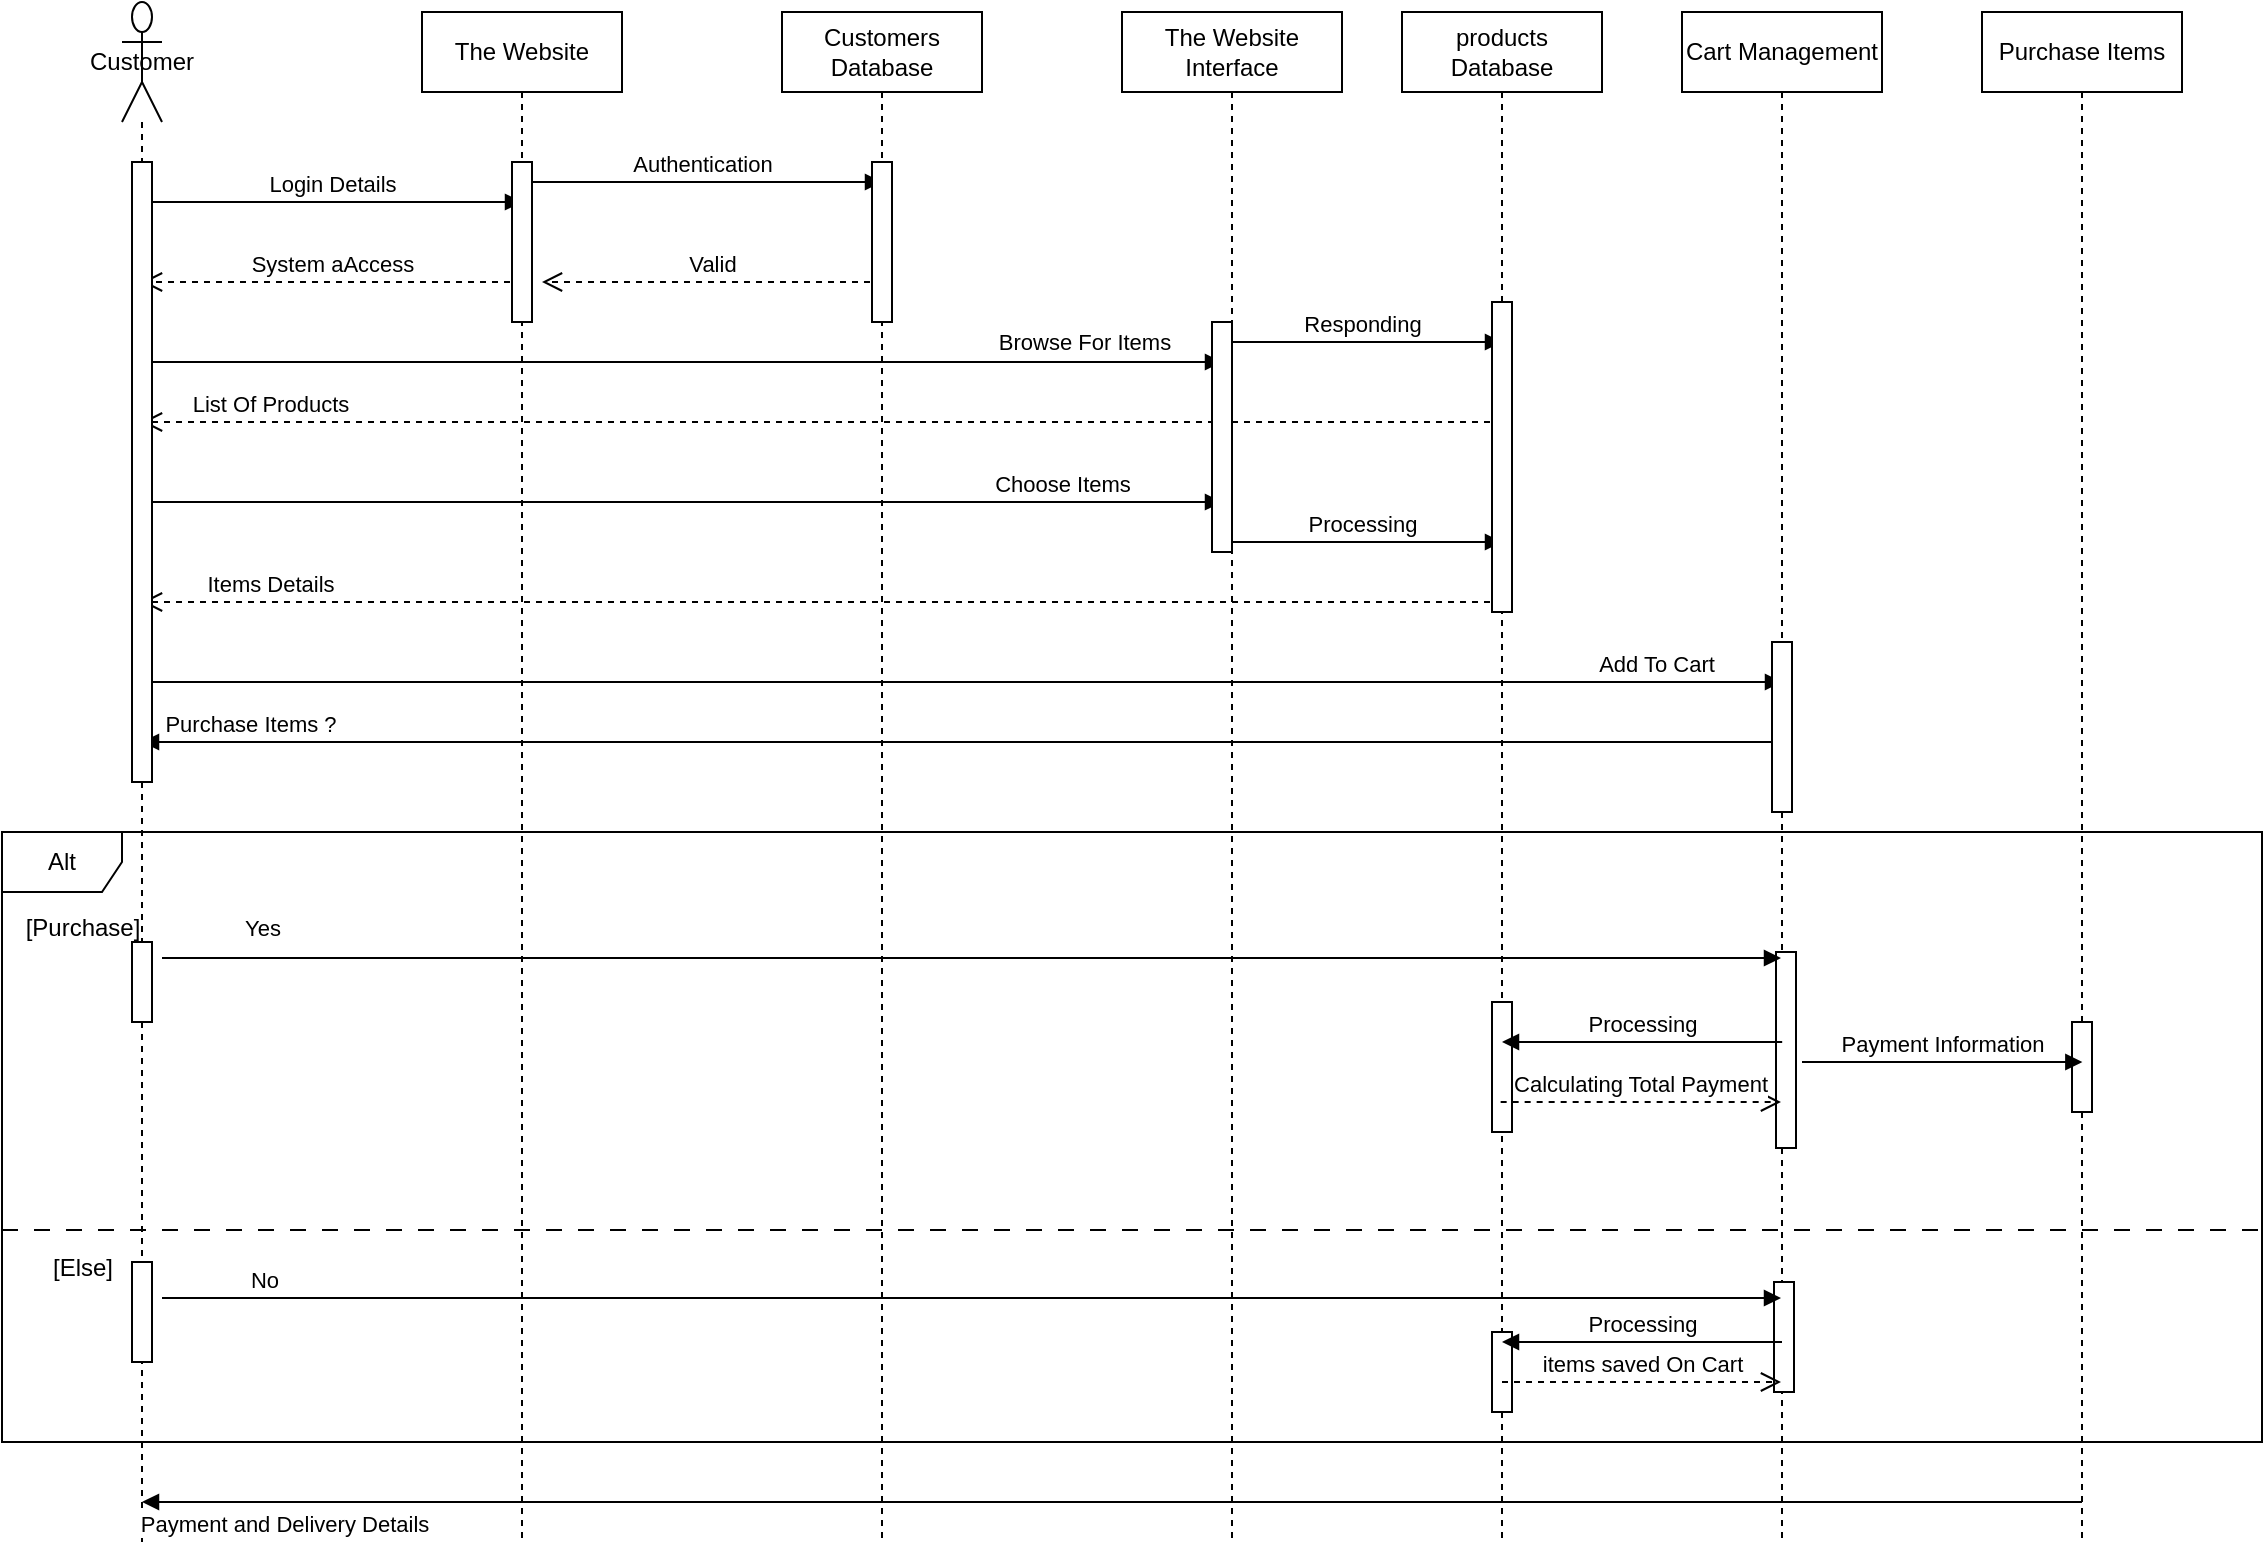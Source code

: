 <mxfile version="24.7.17" pages="2">
  <diagram name="Page-1" id="LVg7yWTgb-482IqVkWHX">
    <mxGraphModel dx="3087" dy="984" grid="1" gridSize="10" guides="1" tooltips="1" connect="1" arrows="1" fold="1" page="1" pageScale="1" pageWidth="1400" pageHeight="850" math="0" shadow="0">
      <root>
        <mxCell id="0" />
        <mxCell id="1" parent="0" />
        <mxCell id="eDrAEqC8rmQ3OtFindPc-15" value="Login Details" style="html=1;verticalAlign=bottom;endArrow=block;curved=0;rounded=0;entryX=0.5;entryY=0.25;entryDx=0;entryDy=0;entryPerimeter=0;" parent="1" target="eDrAEqC8rmQ3OtFindPc-54" edge="1">
          <mxGeometry width="80" relative="1" as="geometry">
            <mxPoint x="60" y="110" as="sourcePoint" />
            <mxPoint x="240" y="110" as="targetPoint" />
          </mxGeometry>
        </mxCell>
        <mxCell id="eDrAEqC8rmQ3OtFindPc-16" value="Authentication" style="html=1;verticalAlign=bottom;endArrow=block;curved=0;rounded=0;entryX=0.5;entryY=0.125;entryDx=0;entryDy=0;entryPerimeter=0;" parent="1" target="eDrAEqC8rmQ3OtFindPc-55" edge="1">
          <mxGeometry width="80" relative="1" as="geometry">
            <mxPoint x="249.324" y="100" as="sourcePoint" />
            <mxPoint x="420" y="100" as="targetPoint" />
          </mxGeometry>
        </mxCell>
        <mxCell id="eDrAEqC8rmQ3OtFindPc-17" value="Valid" style="html=1;verticalAlign=bottom;endArrow=open;dashed=1;endSize=8;curved=0;rounded=0;" parent="1" edge="1">
          <mxGeometry relative="1" as="geometry">
            <mxPoint x="430" y="150" as="sourcePoint" />
            <mxPoint x="260" y="150" as="targetPoint" />
          </mxGeometry>
        </mxCell>
        <mxCell id="eDrAEqC8rmQ3OtFindPc-18" value="System aAccess" style="html=1;verticalAlign=bottom;endArrow=open;dashed=1;endSize=8;curved=0;rounded=0;" parent="1" edge="1">
          <mxGeometry relative="1" as="geometry">
            <mxPoint x="250" y="150" as="sourcePoint" />
            <mxPoint x="60" y="150" as="targetPoint" />
          </mxGeometry>
        </mxCell>
        <mxCell id="eDrAEqC8rmQ3OtFindPc-19" value="" style="html=1;verticalAlign=bottom;endArrow=block;curved=0;rounded=0;" parent="1" edge="1">
          <mxGeometry x="-0.926" y="280" width="80" relative="1" as="geometry">
            <mxPoint x="60" y="190" as="sourcePoint" />
            <mxPoint x="600" y="190" as="targetPoint" />
            <mxPoint as="offset" />
          </mxGeometry>
        </mxCell>
        <mxCell id="eDrAEqC8rmQ3OtFindPc-20" value="Browse For Items" style="edgeLabel;html=1;align=center;verticalAlign=middle;resizable=0;points=[];" parent="eDrAEqC8rmQ3OtFindPc-19" vertex="1" connectable="0">
          <mxGeometry x="0.74" y="-1" relative="1" as="geometry">
            <mxPoint x="1" y="-11" as="offset" />
          </mxGeometry>
        </mxCell>
        <mxCell id="eDrAEqC8rmQ3OtFindPc-21" value="Responding" style="html=1;verticalAlign=bottom;endArrow=block;curved=0;rounded=0;" parent="1" edge="1">
          <mxGeometry width="80" relative="1" as="geometry">
            <mxPoint x="600" y="180" as="sourcePoint" />
            <mxPoint x="740" y="180" as="targetPoint" />
          </mxGeometry>
        </mxCell>
        <mxCell id="eDrAEqC8rmQ3OtFindPc-22" value="List Of Products" style="html=1;verticalAlign=bottom;endArrow=open;dashed=1;endSize=8;curved=0;rounded=0;" parent="1" edge="1">
          <mxGeometry x="0.812" relative="1" as="geometry">
            <mxPoint x="740" y="220" as="sourcePoint" />
            <mxPoint x="60" y="220" as="targetPoint" />
            <mxPoint as="offset" />
          </mxGeometry>
        </mxCell>
        <mxCell id="eDrAEqC8rmQ3OtFindPc-23" value="Choose Items" style="html=1;verticalAlign=bottom;endArrow=block;curved=0;rounded=0;" parent="1" edge="1">
          <mxGeometry x="0.704" width="80" relative="1" as="geometry">
            <mxPoint x="60" y="260" as="sourcePoint" />
            <mxPoint x="600" y="260" as="targetPoint" />
            <mxPoint as="offset" />
          </mxGeometry>
        </mxCell>
        <mxCell id="eDrAEqC8rmQ3OtFindPc-24" value="Processing" style="html=1;verticalAlign=bottom;endArrow=block;curved=0;rounded=0;" parent="1" edge="1">
          <mxGeometry width="80" relative="1" as="geometry">
            <mxPoint x="600" y="280" as="sourcePoint" />
            <mxPoint x="740" y="280" as="targetPoint" />
          </mxGeometry>
        </mxCell>
        <mxCell id="eDrAEqC8rmQ3OtFindPc-25" value="Items Details" style="html=1;verticalAlign=bottom;endArrow=open;dashed=1;endSize=8;curved=0;rounded=0;" parent="1" edge="1">
          <mxGeometry x="0.812" relative="1" as="geometry">
            <mxPoint x="740" y="310" as="sourcePoint" />
            <mxPoint x="60" y="310" as="targetPoint" />
            <mxPoint as="offset" />
          </mxGeometry>
        </mxCell>
        <mxCell id="eDrAEqC8rmQ3OtFindPc-26" value="Add To Cart" style="html=1;verticalAlign=bottom;endArrow=block;curved=0;rounded=0;" parent="1" edge="1">
          <mxGeometry x="0.846" width="80" relative="1" as="geometry">
            <mxPoint x="60" y="350" as="sourcePoint" />
            <mxPoint x="880" y="350" as="targetPoint" />
            <mxPoint as="offset" />
          </mxGeometry>
        </mxCell>
        <mxCell id="eDrAEqC8rmQ3OtFindPc-28" value="Purchase Items ?" style="html=1;verticalAlign=bottom;endArrow=block;curved=0;rounded=0;" parent="1" edge="1">
          <mxGeometry x="0.872" width="80" relative="1" as="geometry">
            <mxPoint x="880" y="380" as="sourcePoint" />
            <mxPoint x="60" y="380" as="targetPoint" />
            <mxPoint x="1" as="offset" />
          </mxGeometry>
        </mxCell>
        <mxCell id="eDrAEqC8rmQ3OtFindPc-30" value="Alt" style="shape=umlFrame;whiteSpace=wrap;html=1;pointerEvents=0;" parent="1" vertex="1">
          <mxGeometry x="-10" y="425" width="1130" height="305" as="geometry" />
        </mxCell>
        <mxCell id="eDrAEqC8rmQ3OtFindPc-48" value="Customer" style="shape=umlLifeline;perimeter=lifelinePerimeter;whiteSpace=wrap;html=1;container=1;dropTarget=0;collapsible=0;recursiveResize=0;outlineConnect=0;portConstraint=eastwest;newEdgeStyle={&quot;curved&quot;:0,&quot;rounded&quot;:0};participant=umlActor;size=60;" parent="1" vertex="1">
          <mxGeometry x="50" y="10" width="20" height="770" as="geometry" />
        </mxCell>
        <mxCell id="eDrAEqC8rmQ3OtFindPc-53" value="" style="html=1;points=[[0,0,0,0,5],[0,1,0,0,-5],[1,0,0,0,5],[1,1,0,0,-5]];perimeter=orthogonalPerimeter;outlineConnect=0;targetShapes=umlLifeline;portConstraint=eastwest;newEdgeStyle={&quot;curved&quot;:0,&quot;rounded&quot;:0};" parent="eDrAEqC8rmQ3OtFindPc-48" vertex="1">
          <mxGeometry x="5" y="80" width="10" height="310" as="geometry" />
        </mxCell>
        <mxCell id="eDrAEqC8rmQ3OtFindPc-74" value="" style="html=1;points=[[0,0,0,0,5],[0,1,0,0,-5],[1,0,0,0,5],[1,1,0,0,-5]];perimeter=orthogonalPerimeter;outlineConnect=0;targetShapes=umlLifeline;portConstraint=eastwest;newEdgeStyle={&quot;curved&quot;:0,&quot;rounded&quot;:0};" parent="eDrAEqC8rmQ3OtFindPc-48" vertex="1">
          <mxGeometry x="5" y="470" width="10" height="40" as="geometry" />
        </mxCell>
        <mxCell id="eDrAEqC8rmQ3OtFindPc-75" value="" style="html=1;points=[[0,0,0,0,5],[0,1,0,0,-5],[1,0,0,0,5],[1,1,0,0,-5]];perimeter=orthogonalPerimeter;outlineConnect=0;targetShapes=umlLifeline;portConstraint=eastwest;newEdgeStyle={&quot;curved&quot;:0,&quot;rounded&quot;:0};" parent="eDrAEqC8rmQ3OtFindPc-48" vertex="1">
          <mxGeometry x="5" y="630" width="10" height="50" as="geometry" />
        </mxCell>
        <mxCell id="eDrAEqC8rmQ3OtFindPc-49" value="Customers Database" style="shape=umlLifeline;perimeter=lifelinePerimeter;whiteSpace=wrap;html=1;container=1;dropTarget=0;collapsible=0;recursiveResize=0;outlineConnect=0;portConstraint=eastwest;newEdgeStyle={&quot;curved&quot;:0,&quot;rounded&quot;:0};" parent="1" vertex="1">
          <mxGeometry x="380" y="15" width="100" height="765" as="geometry" />
        </mxCell>
        <mxCell id="eDrAEqC8rmQ3OtFindPc-55" value="" style="html=1;points=[[0,0,0,0,5],[0,1,0,0,-5],[1,0,0,0,5],[1,1,0,0,-5]];perimeter=orthogonalPerimeter;outlineConnect=0;targetShapes=umlLifeline;portConstraint=eastwest;newEdgeStyle={&quot;curved&quot;:0,&quot;rounded&quot;:0};" parent="eDrAEqC8rmQ3OtFindPc-49" vertex="1">
          <mxGeometry x="45" y="75" width="10" height="80" as="geometry" />
        </mxCell>
        <mxCell id="eDrAEqC8rmQ3OtFindPc-50" value="The Website&lt;div&gt;Interface&lt;/div&gt;" style="shape=umlLifeline;perimeter=lifelinePerimeter;whiteSpace=wrap;html=1;container=1;dropTarget=0;collapsible=0;recursiveResize=0;outlineConnect=0;portConstraint=eastwest;newEdgeStyle={&quot;curved&quot;:0,&quot;rounded&quot;:0};" parent="1" vertex="1">
          <mxGeometry x="550" y="15" width="110" height="765" as="geometry" />
        </mxCell>
        <mxCell id="eDrAEqC8rmQ3OtFindPc-56" value="" style="html=1;points=[[0,0,0,0,5],[0,1,0,0,-5],[1,0,0,0,5],[1,1,0,0,-5]];perimeter=orthogonalPerimeter;outlineConnect=0;targetShapes=umlLifeline;portConstraint=eastwest;newEdgeStyle={&quot;curved&quot;:0,&quot;rounded&quot;:0};" parent="eDrAEqC8rmQ3OtFindPc-50" vertex="1">
          <mxGeometry x="45" y="155" width="10" height="115" as="geometry" />
        </mxCell>
        <mxCell id="eDrAEqC8rmQ3OtFindPc-51" value="products Database" style="shape=umlLifeline;perimeter=lifelinePerimeter;whiteSpace=wrap;html=1;container=1;dropTarget=0;collapsible=0;recursiveResize=0;outlineConnect=0;portConstraint=eastwest;newEdgeStyle={&quot;curved&quot;:0,&quot;rounded&quot;:0};" parent="1" vertex="1">
          <mxGeometry x="690" y="15" width="100" height="765" as="geometry" />
        </mxCell>
        <mxCell id="eDrAEqC8rmQ3OtFindPc-57" value="" style="html=1;points=[[0,0,0,0,5],[0,1,0,0,-5],[1,0,0,0,5],[1,1,0,0,-5]];perimeter=orthogonalPerimeter;outlineConnect=0;targetShapes=umlLifeline;portConstraint=eastwest;newEdgeStyle={&quot;curved&quot;:0,&quot;rounded&quot;:0};" parent="eDrAEqC8rmQ3OtFindPc-51" vertex="1">
          <mxGeometry x="45" y="145" width="10" height="155" as="geometry" />
        </mxCell>
        <mxCell id="eDrAEqC8rmQ3OtFindPc-76" value="" style="html=1;points=[[0,0,0,0,5],[0,1,0,0,-5],[1,0,0,0,5],[1,1,0,0,-5]];perimeter=orthogonalPerimeter;outlineConnect=0;targetShapes=umlLifeline;portConstraint=eastwest;newEdgeStyle={&quot;curved&quot;:0,&quot;rounded&quot;:0};" parent="eDrAEqC8rmQ3OtFindPc-51" vertex="1">
          <mxGeometry x="45" y="495" width="10" height="65" as="geometry" />
        </mxCell>
        <mxCell id="eDrAEqC8rmQ3OtFindPc-77" value="" style="html=1;points=[[0,0,0,0,5],[0,1,0,0,-5],[1,0,0,0,5],[1,1,0,0,-5]];perimeter=orthogonalPerimeter;outlineConnect=0;targetShapes=umlLifeline;portConstraint=eastwest;newEdgeStyle={&quot;curved&quot;:0,&quot;rounded&quot;:0};" parent="eDrAEqC8rmQ3OtFindPc-51" vertex="1">
          <mxGeometry x="45" y="660" width="10" height="40" as="geometry" />
        </mxCell>
        <mxCell id="eDrAEqC8rmQ3OtFindPc-52" value="Cart Management" style="shape=umlLifeline;perimeter=lifelinePerimeter;whiteSpace=wrap;html=1;container=1;dropTarget=0;collapsible=0;recursiveResize=0;outlineConnect=0;portConstraint=eastwest;newEdgeStyle={&quot;curved&quot;:0,&quot;rounded&quot;:0};" parent="1" vertex="1">
          <mxGeometry x="830" y="15" width="100" height="765" as="geometry" />
        </mxCell>
        <mxCell id="eDrAEqC8rmQ3OtFindPc-58" value="" style="html=1;points=[[0,0,0,0,5],[0,1,0,0,-5],[1,0,0,0,5],[1,1,0,0,-5]];perimeter=orthogonalPerimeter;outlineConnect=0;targetShapes=umlLifeline;portConstraint=eastwest;newEdgeStyle={&quot;curved&quot;:0,&quot;rounded&quot;:0};" parent="eDrAEqC8rmQ3OtFindPc-52" vertex="1">
          <mxGeometry x="45" y="315" width="10" height="85" as="geometry" />
        </mxCell>
        <mxCell id="eDrAEqC8rmQ3OtFindPc-78" value="" style="html=1;points=[[0,0,0,0,5],[0,1,0,0,-5],[1,0,0,0,5],[1,1,0,0,-5]];perimeter=orthogonalPerimeter;outlineConnect=0;targetShapes=umlLifeline;portConstraint=eastwest;newEdgeStyle={&quot;curved&quot;:0,&quot;rounded&quot;:0};" parent="eDrAEqC8rmQ3OtFindPc-52" vertex="1">
          <mxGeometry x="46" y="635" width="10" height="55" as="geometry" />
        </mxCell>
        <mxCell id="eDrAEqC8rmQ3OtFindPc-79" value="" style="html=1;points=[[0,0,0,0,5],[0,1,0,0,-5],[1,0,0,0,5],[1,1,0,0,-5]];perimeter=orthogonalPerimeter;outlineConnect=0;targetShapes=umlLifeline;portConstraint=eastwest;newEdgeStyle={&quot;curved&quot;:0,&quot;rounded&quot;:0};" parent="eDrAEqC8rmQ3OtFindPc-52" vertex="1">
          <mxGeometry x="47" y="470" width="10" height="98" as="geometry" />
        </mxCell>
        <mxCell id="eDrAEqC8rmQ3OtFindPc-59" value="[Purchase]" style="text;html=1;align=center;verticalAlign=middle;resizable=0;points=[];autosize=1;strokeColor=none;fillColor=none;" parent="1" vertex="1">
          <mxGeometry x="-10" y="458" width="80" height="30" as="geometry" />
        </mxCell>
        <mxCell id="eDrAEqC8rmQ3OtFindPc-61" value="Processing" style="html=1;verticalAlign=bottom;endArrow=block;curved=0;rounded=0;" parent="1" edge="1">
          <mxGeometry width="80" relative="1" as="geometry">
            <mxPoint x="880.09" y="530" as="sourcePoint" />
            <mxPoint x="740" y="530" as="targetPoint" />
          </mxGeometry>
        </mxCell>
        <mxCell id="eDrAEqC8rmQ3OtFindPc-62" value="" style="html=1;verticalAlign=bottom;endArrow=block;curved=0;rounded=0;" parent="1" target="eDrAEqC8rmQ3OtFindPc-52" edge="1">
          <mxGeometry x="-0.878" y="8" width="80" relative="1" as="geometry">
            <mxPoint x="70" y="488" as="sourcePoint" />
            <mxPoint x="880" y="488" as="targetPoint" />
            <mxPoint x="1" as="offset" />
          </mxGeometry>
        </mxCell>
        <mxCell id="eDrAEqC8rmQ3OtFindPc-63" value="Yes" style="edgeLabel;html=1;align=center;verticalAlign=middle;resizable=0;points=[];" parent="eDrAEqC8rmQ3OtFindPc-62" vertex="1" connectable="0">
          <mxGeometry x="-0.862" y="-5" relative="1" as="geometry">
            <mxPoint x="-6" y="-20" as="offset" />
          </mxGeometry>
        </mxCell>
        <mxCell id="eDrAEqC8rmQ3OtFindPc-46" value="The Website" style="shape=umlLifeline;perimeter=lifelinePerimeter;whiteSpace=wrap;html=1;container=1;dropTarget=0;collapsible=0;recursiveResize=0;outlineConnect=0;portConstraint=eastwest;newEdgeStyle={&quot;curved&quot;:0,&quot;rounded&quot;:0};" parent="1" vertex="1">
          <mxGeometry x="200" y="15" width="100" height="765" as="geometry" />
        </mxCell>
        <mxCell id="eDrAEqC8rmQ3OtFindPc-54" value="" style="html=1;points=[[0,0,0,0,5],[0,1,0,0,-5],[1,0,0,0,5],[1,1,0,0,-5]];perimeter=orthogonalPerimeter;outlineConnect=0;targetShapes=umlLifeline;portConstraint=eastwest;newEdgeStyle={&quot;curved&quot;:0,&quot;rounded&quot;:0};" parent="eDrAEqC8rmQ3OtFindPc-46" vertex="1">
          <mxGeometry x="45" y="75" width="10" height="80" as="geometry" />
        </mxCell>
        <mxCell id="eDrAEqC8rmQ3OtFindPc-64" value="Purchase Items" style="shape=umlLifeline;perimeter=lifelinePerimeter;whiteSpace=wrap;html=1;container=1;dropTarget=0;collapsible=0;recursiveResize=0;outlineConnect=0;portConstraint=eastwest;newEdgeStyle={&quot;curved&quot;:0,&quot;rounded&quot;:0};" parent="1" vertex="1">
          <mxGeometry x="980" y="15" width="100" height="765" as="geometry" />
        </mxCell>
        <mxCell id="eDrAEqC8rmQ3OtFindPc-80" value="" style="html=1;points=[[0,0,0,0,5],[0,1,0,0,-5],[1,0,0,0,5],[1,1,0,0,-5]];perimeter=orthogonalPerimeter;outlineConnect=0;targetShapes=umlLifeline;portConstraint=eastwest;newEdgeStyle={&quot;curved&quot;:0,&quot;rounded&quot;:0};" parent="eDrAEqC8rmQ3OtFindPc-64" vertex="1">
          <mxGeometry x="45" y="505" width="10" height="45" as="geometry" />
        </mxCell>
        <mxCell id="eDrAEqC8rmQ3OtFindPc-66" value="Calculating Total Payment" style="html=1;verticalAlign=bottom;endArrow=open;dashed=1;endSize=8;curved=0;rounded=0;" parent="1" edge="1">
          <mxGeometry relative="1" as="geometry">
            <mxPoint x="739.324" y="560" as="sourcePoint" />
            <mxPoint x="879.5" y="560" as="targetPoint" />
          </mxGeometry>
        </mxCell>
        <mxCell id="eDrAEqC8rmQ3OtFindPc-67" value="Payment Information" style="html=1;verticalAlign=bottom;endArrow=block;curved=0;rounded=0;" parent="1" edge="1">
          <mxGeometry width="80" relative="1" as="geometry">
            <mxPoint x="890" y="540" as="sourcePoint" />
            <mxPoint x="1030.18" y="540" as="targetPoint" />
          </mxGeometry>
        </mxCell>
        <mxCell id="eDrAEqC8rmQ3OtFindPc-68" value="" style="line;strokeWidth=1;fillColor=none;align=left;verticalAlign=middle;spacingTop=-1;spacingLeft=3;spacingRight=3;rotatable=0;labelPosition=right;points=[];portConstraint=eastwest;strokeColor=inherit;dashed=1;dashPattern=8 8;" parent="1" vertex="1">
          <mxGeometry x="-10" y="620" width="1130" height="8" as="geometry" />
        </mxCell>
        <mxCell id="eDrAEqC8rmQ3OtFindPc-69" value="[Else]" style="text;html=1;align=center;verticalAlign=middle;resizable=0;points=[];autosize=1;strokeColor=none;fillColor=none;" parent="1" vertex="1">
          <mxGeometry x="5" y="628" width="50" height="30" as="geometry" />
        </mxCell>
        <mxCell id="eDrAEqC8rmQ3OtFindPc-70" value="No" style="html=1;verticalAlign=bottom;endArrow=block;curved=0;rounded=0;" parent="1" target="eDrAEqC8rmQ3OtFindPc-52" edge="1">
          <mxGeometry x="-0.878" width="80" relative="1" as="geometry">
            <mxPoint x="70" y="658" as="sourcePoint" />
            <mxPoint x="140" y="658" as="targetPoint" />
            <mxPoint x="1" as="offset" />
          </mxGeometry>
        </mxCell>
        <mxCell id="eDrAEqC8rmQ3OtFindPc-71" value="Processing" style="html=1;verticalAlign=bottom;endArrow=block;curved=0;rounded=0;" parent="1" target="eDrAEqC8rmQ3OtFindPc-51" edge="1">
          <mxGeometry width="80" relative="1" as="geometry">
            <mxPoint x="880" y="680" as="sourcePoint" />
            <mxPoint x="960" y="680" as="targetPoint" />
          </mxGeometry>
        </mxCell>
        <mxCell id="eDrAEqC8rmQ3OtFindPc-72" value="items saved On Cart" style="html=1;verticalAlign=bottom;endArrow=open;dashed=1;endSize=8;curved=0;rounded=0;" parent="1" target="eDrAEqC8rmQ3OtFindPc-52" edge="1">
          <mxGeometry relative="1" as="geometry">
            <mxPoint x="740" y="700" as="sourcePoint" />
            <mxPoint x="660" y="700" as="targetPoint" />
          </mxGeometry>
        </mxCell>
        <mxCell id="eDrAEqC8rmQ3OtFindPc-73" value="Payment and Delivery Details" style="html=1;verticalAlign=bottom;endArrow=block;curved=0;rounded=0;" parent="1" target="eDrAEqC8rmQ3OtFindPc-48" edge="1">
          <mxGeometry x="0.854" y="20" width="80" relative="1" as="geometry">
            <mxPoint x="1030" y="760" as="sourcePoint" />
            <mxPoint x="1100" y="760" as="targetPoint" />
            <Array as="points">
              <mxPoint x="540" y="760" />
            </Array>
            <mxPoint as="offset" />
          </mxGeometry>
        </mxCell>
      </root>
    </mxGraphModel>
  </diagram>
  <diagram id="BvA_kyhNGl6MVwdTeNK7" name="Page-2">
    <mxGraphModel dx="1332" dy="460" grid="1" gridSize="10" guides="1" tooltips="1" connect="1" arrows="1" fold="1" page="1" pageScale="1" pageWidth="850" pageHeight="1400" math="0" shadow="0">
      <root>
        <mxCell id="0" />
        <mxCell id="1" parent="0" />
      </root>
    </mxGraphModel>
  </diagram>
</mxfile>
